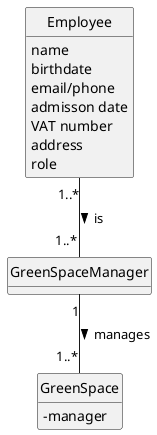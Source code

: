 @startuml
skinparam monochrome true
skinparam packageStyle rectangle
skinparam shadowing false

'left to right direction

skinparam classAttributeIconSize 0

hide circle
hide methods

'title Domain Model

'class Platform {
'  -description
'}

class Employee {
    name
    birthdate
    email/phone
    admisson date
    VAT number
    address
    role
}

class GreenSpaceManager{
}


class GreenSpace{
- manager
}


Employee "1..*" -- "1..*" GreenSpaceManager : is >
GreenSpaceManager "1" -- "1..*" GreenSpace: manages >


@enduml